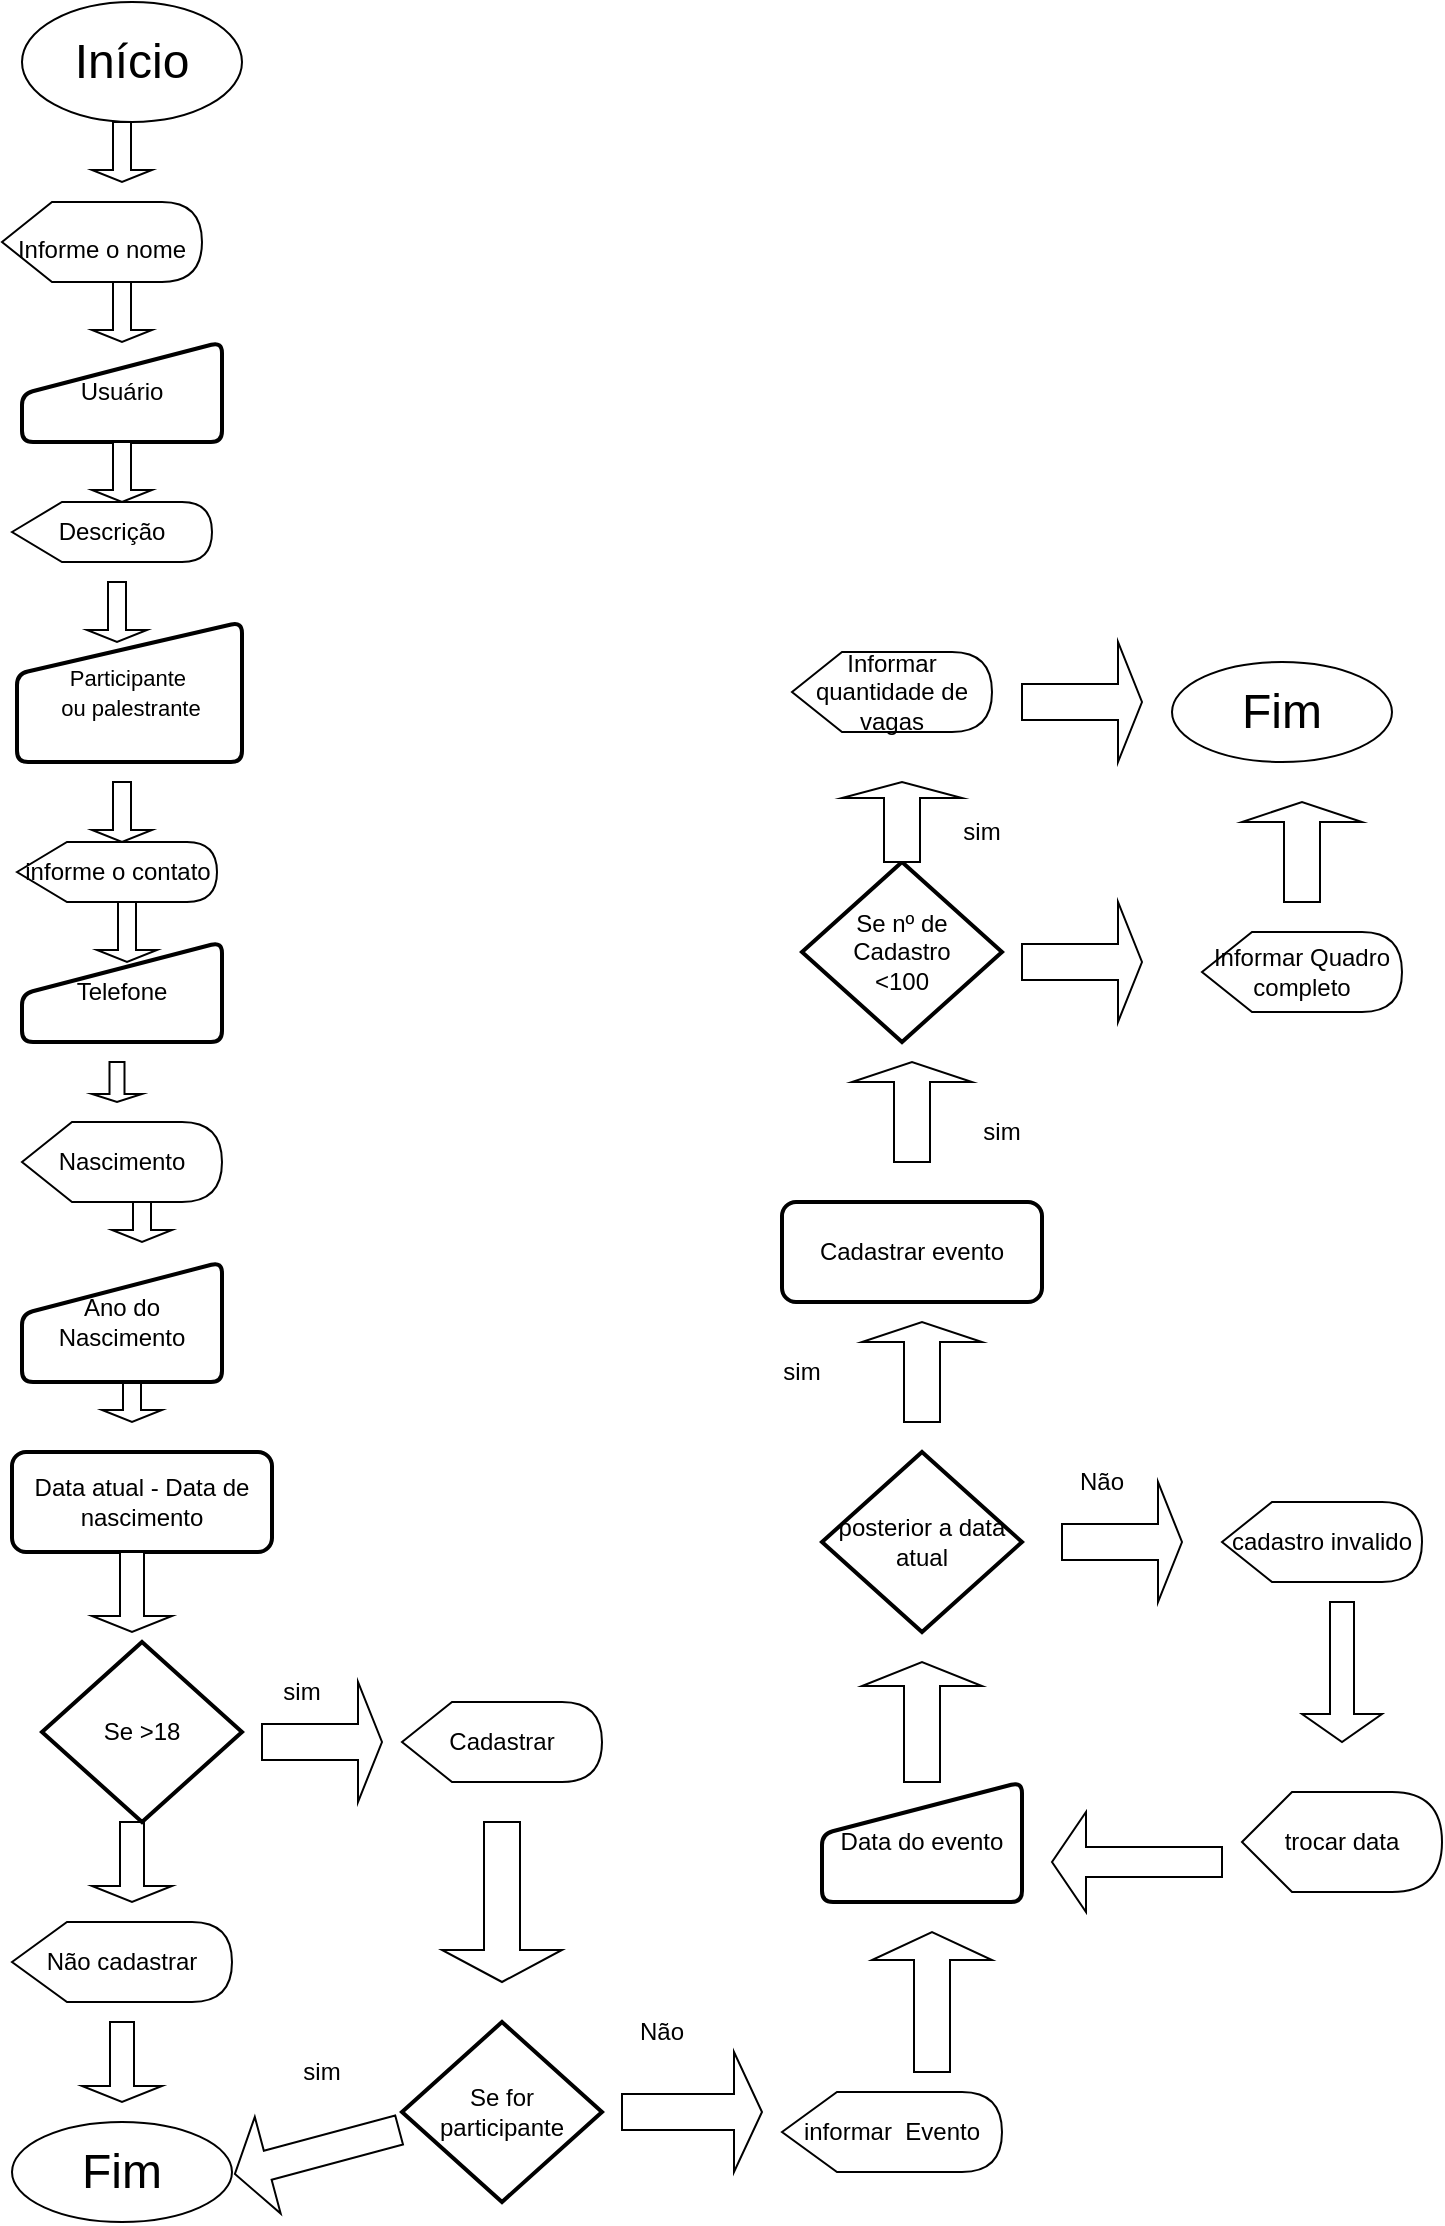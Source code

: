 <mxfile version="20.1.3" type="github">
  <diagram id="SrENm7EvfWLx1yhWD4gi" name="Página-1">
    <mxGraphModel dx="914" dy="507" grid="1" gridSize="10" guides="1" tooltips="1" connect="1" arrows="1" fold="1" page="1" pageScale="1" pageWidth="827" pageHeight="1169" math="0" shadow="0">
      <root>
        <mxCell id="0" />
        <mxCell id="1" parent="0" />
        <mxCell id="nUIEuGVdCKRFKDsfNLyE-2" value="&lt;font style=&quot;font-size: 24px;&quot;&gt;Início&lt;/font&gt;" style="ellipse;whiteSpace=wrap;html=1;" vertex="1" parent="1">
          <mxGeometry x="70" y="20" width="110" height="60" as="geometry" />
        </mxCell>
        <mxCell id="nUIEuGVdCKRFKDsfNLyE-8" value="&lt;font style=&quot;font-size: 12px;&quot;&gt;Informe o nome&lt;/font&gt;" style="shape=display;whiteSpace=wrap;html=1;fontSize=24;" vertex="1" parent="1">
          <mxGeometry x="60" y="120" width="100" height="40" as="geometry" />
        </mxCell>
        <mxCell id="nUIEuGVdCKRFKDsfNLyE-9" value="Usuário" style="html=1;strokeWidth=2;shape=manualInput;whiteSpace=wrap;rounded=1;size=26;arcSize=11;fontSize=12;" vertex="1" parent="1">
          <mxGeometry x="70" y="190" width="100" height="50" as="geometry" />
        </mxCell>
        <mxCell id="nUIEuGVdCKRFKDsfNLyE-11" value="" style="shape=singleArrow;direction=south;whiteSpace=wrap;html=1;fontSize=12;" vertex="1" parent="1">
          <mxGeometry x="105" y="80" width="30" height="30" as="geometry" />
        </mxCell>
        <mxCell id="nUIEuGVdCKRFKDsfNLyE-12" value="" style="shape=singleArrow;direction=south;whiteSpace=wrap;html=1;fontSize=12;" vertex="1" parent="1">
          <mxGeometry x="105" y="160" width="30" height="30" as="geometry" />
        </mxCell>
        <mxCell id="nUIEuGVdCKRFKDsfNLyE-13" value="" style="shape=singleArrow;direction=south;whiteSpace=wrap;html=1;fontSize=12;" vertex="1" parent="1">
          <mxGeometry x="105" y="240" width="30" height="30" as="geometry" />
        </mxCell>
        <mxCell id="nUIEuGVdCKRFKDsfNLyE-14" value="Telefone" style="html=1;strokeWidth=2;shape=manualInput;whiteSpace=wrap;rounded=1;size=26;arcSize=11;fontSize=12;" vertex="1" parent="1">
          <mxGeometry x="70" y="490" width="100" height="50" as="geometry" />
        </mxCell>
        <mxCell id="nUIEuGVdCKRFKDsfNLyE-15" value="" style="shape=singleArrow;direction=south;whiteSpace=wrap;html=1;fontSize=12;" vertex="1" parent="1">
          <mxGeometry x="107.5" y="470" width="30" height="30" as="geometry" />
        </mxCell>
        <mxCell id="nUIEuGVdCKRFKDsfNLyE-16" value="Não cadastrar" style="shape=display;whiteSpace=wrap;html=1;fontSize=12;" vertex="1" parent="1">
          <mxGeometry x="65" y="980" width="110" height="40" as="geometry" />
        </mxCell>
        <mxCell id="nUIEuGVdCKRFKDsfNLyE-17" value="" style="shape=singleArrow;direction=south;whiteSpace=wrap;html=1;fontSize=12;" vertex="1" parent="1">
          <mxGeometry x="105" y="550" width="25" height="20" as="geometry" />
        </mxCell>
        <mxCell id="nUIEuGVdCKRFKDsfNLyE-19" value="" style="shape=singleArrow;direction=south;whiteSpace=wrap;html=1;fontSize=12;" vertex="1" parent="1">
          <mxGeometry x="110" y="700" width="30" height="30" as="geometry" />
        </mxCell>
        <mxCell id="nUIEuGVdCKRFKDsfNLyE-20" value="Data atual - Data de nascimento" style="rounded=1;whiteSpace=wrap;html=1;absoluteArcSize=1;arcSize=14;strokeWidth=2;fontSize=12;" vertex="1" parent="1">
          <mxGeometry x="65" y="745" width="130" height="50" as="geometry" />
        </mxCell>
        <mxCell id="nUIEuGVdCKRFKDsfNLyE-21" value="Ano do Nascimento" style="html=1;strokeWidth=2;shape=manualInput;whiteSpace=wrap;rounded=1;size=26;arcSize=11;fontSize=12;" vertex="1" parent="1">
          <mxGeometry x="70" y="650" width="100" height="60" as="geometry" />
        </mxCell>
        <mxCell id="nUIEuGVdCKRFKDsfNLyE-22" value="" style="shape=singleArrow;direction=south;whiteSpace=wrap;html=1;fontSize=12;" vertex="1" parent="1">
          <mxGeometry x="115" y="610" width="30" height="30" as="geometry" />
        </mxCell>
        <mxCell id="nUIEuGVdCKRFKDsfNLyE-23" value="posterior a data&lt;br&gt;atual&lt;br&gt;" style="strokeWidth=2;html=1;shape=mxgraph.flowchart.decision;whiteSpace=wrap;fontSize=12;" vertex="1" parent="1">
          <mxGeometry x="470" y="745" width="100" height="90" as="geometry" />
        </mxCell>
        <mxCell id="nUIEuGVdCKRFKDsfNLyE-27" value="" style="shape=singleArrow;direction=south;whiteSpace=wrap;html=1;fontSize=12;" vertex="1" parent="1">
          <mxGeometry x="105" y="930" width="40" height="40" as="geometry" />
        </mxCell>
        <mxCell id="nUIEuGVdCKRFKDsfNLyE-28" value="Não" style="text;html=1;strokeColor=none;fillColor=none;align=center;verticalAlign=middle;whiteSpace=wrap;rounded=0;fontSize=12;" vertex="1" parent="1">
          <mxGeometry x="360" y="1020" width="60" height="30" as="geometry" />
        </mxCell>
        <mxCell id="nUIEuGVdCKRFKDsfNLyE-29" value="&lt;span style=&quot;font-size: 24px;&quot;&gt;Fim&lt;/span&gt;" style="ellipse;whiteSpace=wrap;html=1;" vertex="1" parent="1">
          <mxGeometry x="65" y="1080" width="110" height="50" as="geometry" />
        </mxCell>
        <mxCell id="nUIEuGVdCKRFKDsfNLyE-30" value="" style="shape=singleArrow;whiteSpace=wrap;html=1;fontSize=12;" vertex="1" parent="1">
          <mxGeometry x="590" y="760" width="60" height="60" as="geometry" />
        </mxCell>
        <mxCell id="nUIEuGVdCKRFKDsfNLyE-32" value="Cadastrar" style="shape=display;whiteSpace=wrap;html=1;fontSize=12;" vertex="1" parent="1">
          <mxGeometry x="260" y="870" width="100" height="40" as="geometry" />
        </mxCell>
        <mxCell id="nUIEuGVdCKRFKDsfNLyE-33" value="sim" style="text;html=1;strokeColor=none;fillColor=none;align=center;verticalAlign=middle;whiteSpace=wrap;rounded=0;fontSize=12;" vertex="1" parent="1">
          <mxGeometry x="180" y="850" width="60" height="30" as="geometry" />
        </mxCell>
        <mxCell id="nUIEuGVdCKRFKDsfNLyE-36" value="" style="shape=singleArrow;direction=south;whiteSpace=wrap;html=1;fontSize=12;" vertex="1" parent="1">
          <mxGeometry x="105" y="795" width="40" height="40" as="geometry" />
        </mxCell>
        <mxCell id="nUIEuGVdCKRFKDsfNLyE-37" value="Nascimento" style="shape=display;whiteSpace=wrap;html=1;fontSize=12;" vertex="1" parent="1">
          <mxGeometry x="70" y="580" width="100" height="40" as="geometry" />
        </mxCell>
        <mxCell id="nUIEuGVdCKRFKDsfNLyE-41" value="" style="shape=singleArrow;direction=south;whiteSpace=wrap;html=1;fontSize=12;" vertex="1" parent="1">
          <mxGeometry x="100" y="1030" width="40" height="40" as="geometry" />
        </mxCell>
        <mxCell id="nUIEuGVdCKRFKDsfNLyE-42" value="informe o contato" style="shape=display;whiteSpace=wrap;html=1;fontSize=12;" vertex="1" parent="1">
          <mxGeometry x="67.5" y="440" width="100" height="30" as="geometry" />
        </mxCell>
        <mxCell id="nUIEuGVdCKRFKDsfNLyE-43" value="Descrição" style="shape=display;whiteSpace=wrap;html=1;fontSize=12;" vertex="1" parent="1">
          <mxGeometry x="65" y="270" width="100" height="30" as="geometry" />
        </mxCell>
        <mxCell id="nUIEuGVdCKRFKDsfNLyE-44" value="&lt;font style=&quot;font-size: 11px;&quot;&gt;Participante&amp;nbsp;&lt;br&gt;ou palestrante&lt;/font&gt;" style="html=1;strokeWidth=2;shape=manualInput;whiteSpace=wrap;rounded=1;size=26;arcSize=11;fontSize=12;" vertex="1" parent="1">
          <mxGeometry x="67.5" y="330" width="112.5" height="70" as="geometry" />
        </mxCell>
        <mxCell id="nUIEuGVdCKRFKDsfNLyE-45" value="" style="shape=singleArrow;direction=south;whiteSpace=wrap;html=1;fontSize=12;" vertex="1" parent="1">
          <mxGeometry x="102.5" y="310" width="30" height="30" as="geometry" />
        </mxCell>
        <mxCell id="nUIEuGVdCKRFKDsfNLyE-46" value="" style="shape=singleArrow;direction=south;whiteSpace=wrap;html=1;fontSize=12;" vertex="1" parent="1">
          <mxGeometry x="105" y="410" width="30" height="30" as="geometry" />
        </mxCell>
        <mxCell id="nUIEuGVdCKRFKDsfNLyE-47" value="" style="shape=singleArrow;direction=south;whiteSpace=wrap;html=1;fontSize=12;" vertex="1" parent="1">
          <mxGeometry x="280" y="930" width="60" height="80" as="geometry" />
        </mxCell>
        <mxCell id="nUIEuGVdCKRFKDsfNLyE-48" value="Se for &lt;br&gt;participante" style="strokeWidth=2;html=1;shape=mxgraph.flowchart.decision;whiteSpace=wrap;fontSize=12;" vertex="1" parent="1">
          <mxGeometry x="260" y="1030" width="100" height="90" as="geometry" />
        </mxCell>
        <mxCell id="nUIEuGVdCKRFKDsfNLyE-49" value="" style="shape=singleArrow;direction=west;whiteSpace=wrap;html=1;fontSize=11;rotation=-15;" vertex="1" parent="1">
          <mxGeometry x="175" y="1070" width="85" height="50" as="geometry" />
        </mxCell>
        <mxCell id="nUIEuGVdCKRFKDsfNLyE-50" value="" style="shape=singleArrow;whiteSpace=wrap;html=1;fontSize=12;" vertex="1" parent="1">
          <mxGeometry x="370" y="1045" width="70" height="60" as="geometry" />
        </mxCell>
        <mxCell id="nUIEuGVdCKRFKDsfNLyE-51" value="sim" style="text;html=1;strokeColor=none;fillColor=none;align=center;verticalAlign=middle;whiteSpace=wrap;rounded=0;fontSize=12;" vertex="1" parent="1">
          <mxGeometry x="190" y="1040" width="60" height="30" as="geometry" />
        </mxCell>
        <mxCell id="nUIEuGVdCKRFKDsfNLyE-52" value="informar&amp;nbsp; Evento" style="shape=display;whiteSpace=wrap;html=1;fontSize=12;" vertex="1" parent="1">
          <mxGeometry x="450" y="1065" width="110" height="40" as="geometry" />
        </mxCell>
        <mxCell id="nUIEuGVdCKRFKDsfNLyE-55" value="" style="shape=singleArrow;direction=north;whiteSpace=wrap;html=1;fontSize=11;" vertex="1" parent="1">
          <mxGeometry x="495" y="985" width="60" height="70" as="geometry" />
        </mxCell>
        <mxCell id="nUIEuGVdCKRFKDsfNLyE-57" value="Data do evento" style="html=1;strokeWidth=2;shape=manualInput;whiteSpace=wrap;rounded=1;size=26;arcSize=11;fontSize=12;" vertex="1" parent="1">
          <mxGeometry x="470" y="910" width="100" height="60" as="geometry" />
        </mxCell>
        <mxCell id="nUIEuGVdCKRFKDsfNLyE-58" value="" style="shape=singleArrow;direction=north;whiteSpace=wrap;html=1;fontSize=11;" vertex="1" parent="1">
          <mxGeometry x="490" y="850" width="60" height="60" as="geometry" />
        </mxCell>
        <mxCell id="nUIEuGVdCKRFKDsfNLyE-60" value="Se &amp;gt;18" style="strokeWidth=2;html=1;shape=mxgraph.flowchart.decision;whiteSpace=wrap;fontSize=12;" vertex="1" parent="1">
          <mxGeometry x="80" y="840" width="100" height="90" as="geometry" />
        </mxCell>
        <mxCell id="nUIEuGVdCKRFKDsfNLyE-62" value="" style="shape=singleArrow;direction=north;whiteSpace=wrap;html=1;fontSize=11;" vertex="1" parent="1">
          <mxGeometry x="490" y="680" width="60" height="50" as="geometry" />
        </mxCell>
        <mxCell id="nUIEuGVdCKRFKDsfNLyE-63" value="Cadastrar evento" style="rounded=1;whiteSpace=wrap;html=1;absoluteArcSize=1;arcSize=14;strokeWidth=2;fontSize=12;" vertex="1" parent="1">
          <mxGeometry x="450" y="620" width="130" height="50" as="geometry" />
        </mxCell>
        <mxCell id="nUIEuGVdCKRFKDsfNLyE-64" value="" style="shape=singleArrow;direction=north;whiteSpace=wrap;html=1;fontSize=11;" vertex="1" parent="1">
          <mxGeometry x="485" y="550" width="60" height="50" as="geometry" />
        </mxCell>
        <mxCell id="nUIEuGVdCKRFKDsfNLyE-65" value="Se nº de &lt;br&gt;Cadastro&lt;br&gt;&amp;lt;100" style="strokeWidth=2;html=1;shape=mxgraph.flowchart.decision;whiteSpace=wrap;fontSize=12;" vertex="1" parent="1">
          <mxGeometry x="460" y="450" width="100" height="90" as="geometry" />
        </mxCell>
        <mxCell id="nUIEuGVdCKRFKDsfNLyE-66" value="&lt;span style=&quot;font-size: 24px;&quot;&gt;Fim&lt;/span&gt;" style="ellipse;whiteSpace=wrap;html=1;" vertex="1" parent="1">
          <mxGeometry x="645" y="350" width="110" height="50" as="geometry" />
        </mxCell>
        <mxCell id="nUIEuGVdCKRFKDsfNLyE-67" value="" style="shape=singleArrow;direction=north;whiteSpace=wrap;html=1;fontSize=11;" vertex="1" parent="1">
          <mxGeometry x="480" y="410" width="60" height="40" as="geometry" />
        </mxCell>
        <mxCell id="nUIEuGVdCKRFKDsfNLyE-72" value="sim" style="text;html=1;strokeColor=none;fillColor=none;align=center;verticalAlign=middle;whiteSpace=wrap;rounded=0;fontSize=12;" vertex="1" parent="1">
          <mxGeometry x="530" y="570" width="60" height="30" as="geometry" />
        </mxCell>
        <mxCell id="nUIEuGVdCKRFKDsfNLyE-73" value="sim" style="text;html=1;strokeColor=none;fillColor=none;align=center;verticalAlign=middle;whiteSpace=wrap;rounded=0;fontSize=12;" vertex="1" parent="1">
          <mxGeometry x="520" y="420" width="60" height="30" as="geometry" />
        </mxCell>
        <mxCell id="nUIEuGVdCKRFKDsfNLyE-74" value="cadastro invalido" style="shape=display;whiteSpace=wrap;html=1;fontSize=12;" vertex="1" parent="1">
          <mxGeometry x="670" y="770" width="100" height="40" as="geometry" />
        </mxCell>
        <mxCell id="nUIEuGVdCKRFKDsfNLyE-75" value="" style="shape=singleArrow;whiteSpace=wrap;html=1;fontSize=12;" vertex="1" parent="1">
          <mxGeometry x="190" y="860" width="60" height="60" as="geometry" />
        </mxCell>
        <mxCell id="nUIEuGVdCKRFKDsfNLyE-76" value="Não" style="text;html=1;strokeColor=none;fillColor=none;align=center;verticalAlign=middle;whiteSpace=wrap;rounded=0;fontSize=12;" vertex="1" parent="1">
          <mxGeometry x="580" y="745" width="60" height="30" as="geometry" />
        </mxCell>
        <mxCell id="nUIEuGVdCKRFKDsfNLyE-77" value="sim" style="text;html=1;strokeColor=none;fillColor=none;align=center;verticalAlign=middle;whiteSpace=wrap;rounded=0;fontSize=12;" vertex="1" parent="1">
          <mxGeometry x="430" y="690" width="60" height="30" as="geometry" />
        </mxCell>
        <mxCell id="nUIEuGVdCKRFKDsfNLyE-78" value="" style="shape=singleArrow;direction=south;whiteSpace=wrap;html=1;fontSize=12;" vertex="1" parent="1">
          <mxGeometry x="710" y="820" width="40" height="70" as="geometry" />
        </mxCell>
        <mxCell id="nUIEuGVdCKRFKDsfNLyE-79" value="trocar data" style="shape=display;whiteSpace=wrap;html=1;fontSize=12;" vertex="1" parent="1">
          <mxGeometry x="680" y="915" width="100" height="50" as="geometry" />
        </mxCell>
        <mxCell id="nUIEuGVdCKRFKDsfNLyE-80" value="" style="shape=singleArrow;direction=west;whiteSpace=wrap;html=1;fontSize=11;rotation=0;" vertex="1" parent="1">
          <mxGeometry x="585" y="925" width="85" height="50" as="geometry" />
        </mxCell>
        <mxCell id="nUIEuGVdCKRFKDsfNLyE-81" value="Informar quantidade de vagas" style="shape=display;whiteSpace=wrap;html=1;fontSize=12;" vertex="1" parent="1">
          <mxGeometry x="455" y="345" width="100" height="40" as="geometry" />
        </mxCell>
        <mxCell id="nUIEuGVdCKRFKDsfNLyE-82" value="" style="shape=singleArrow;whiteSpace=wrap;html=1;fontSize=12;" vertex="1" parent="1">
          <mxGeometry x="570" y="340" width="60" height="60" as="geometry" />
        </mxCell>
        <mxCell id="nUIEuGVdCKRFKDsfNLyE-83" value="Informar Quadro completo" style="shape=display;whiteSpace=wrap;html=1;fontSize=12;" vertex="1" parent="1">
          <mxGeometry x="660" y="485" width="100" height="40" as="geometry" />
        </mxCell>
        <mxCell id="nUIEuGVdCKRFKDsfNLyE-84" value="" style="shape=singleArrow;whiteSpace=wrap;html=1;fontSize=12;" vertex="1" parent="1">
          <mxGeometry x="570" y="470" width="60" height="60" as="geometry" />
        </mxCell>
        <mxCell id="nUIEuGVdCKRFKDsfNLyE-85" value="" style="shape=singleArrow;direction=north;whiteSpace=wrap;html=1;fontSize=11;" vertex="1" parent="1">
          <mxGeometry x="680" y="420" width="60" height="50" as="geometry" />
        </mxCell>
      </root>
    </mxGraphModel>
  </diagram>
</mxfile>
